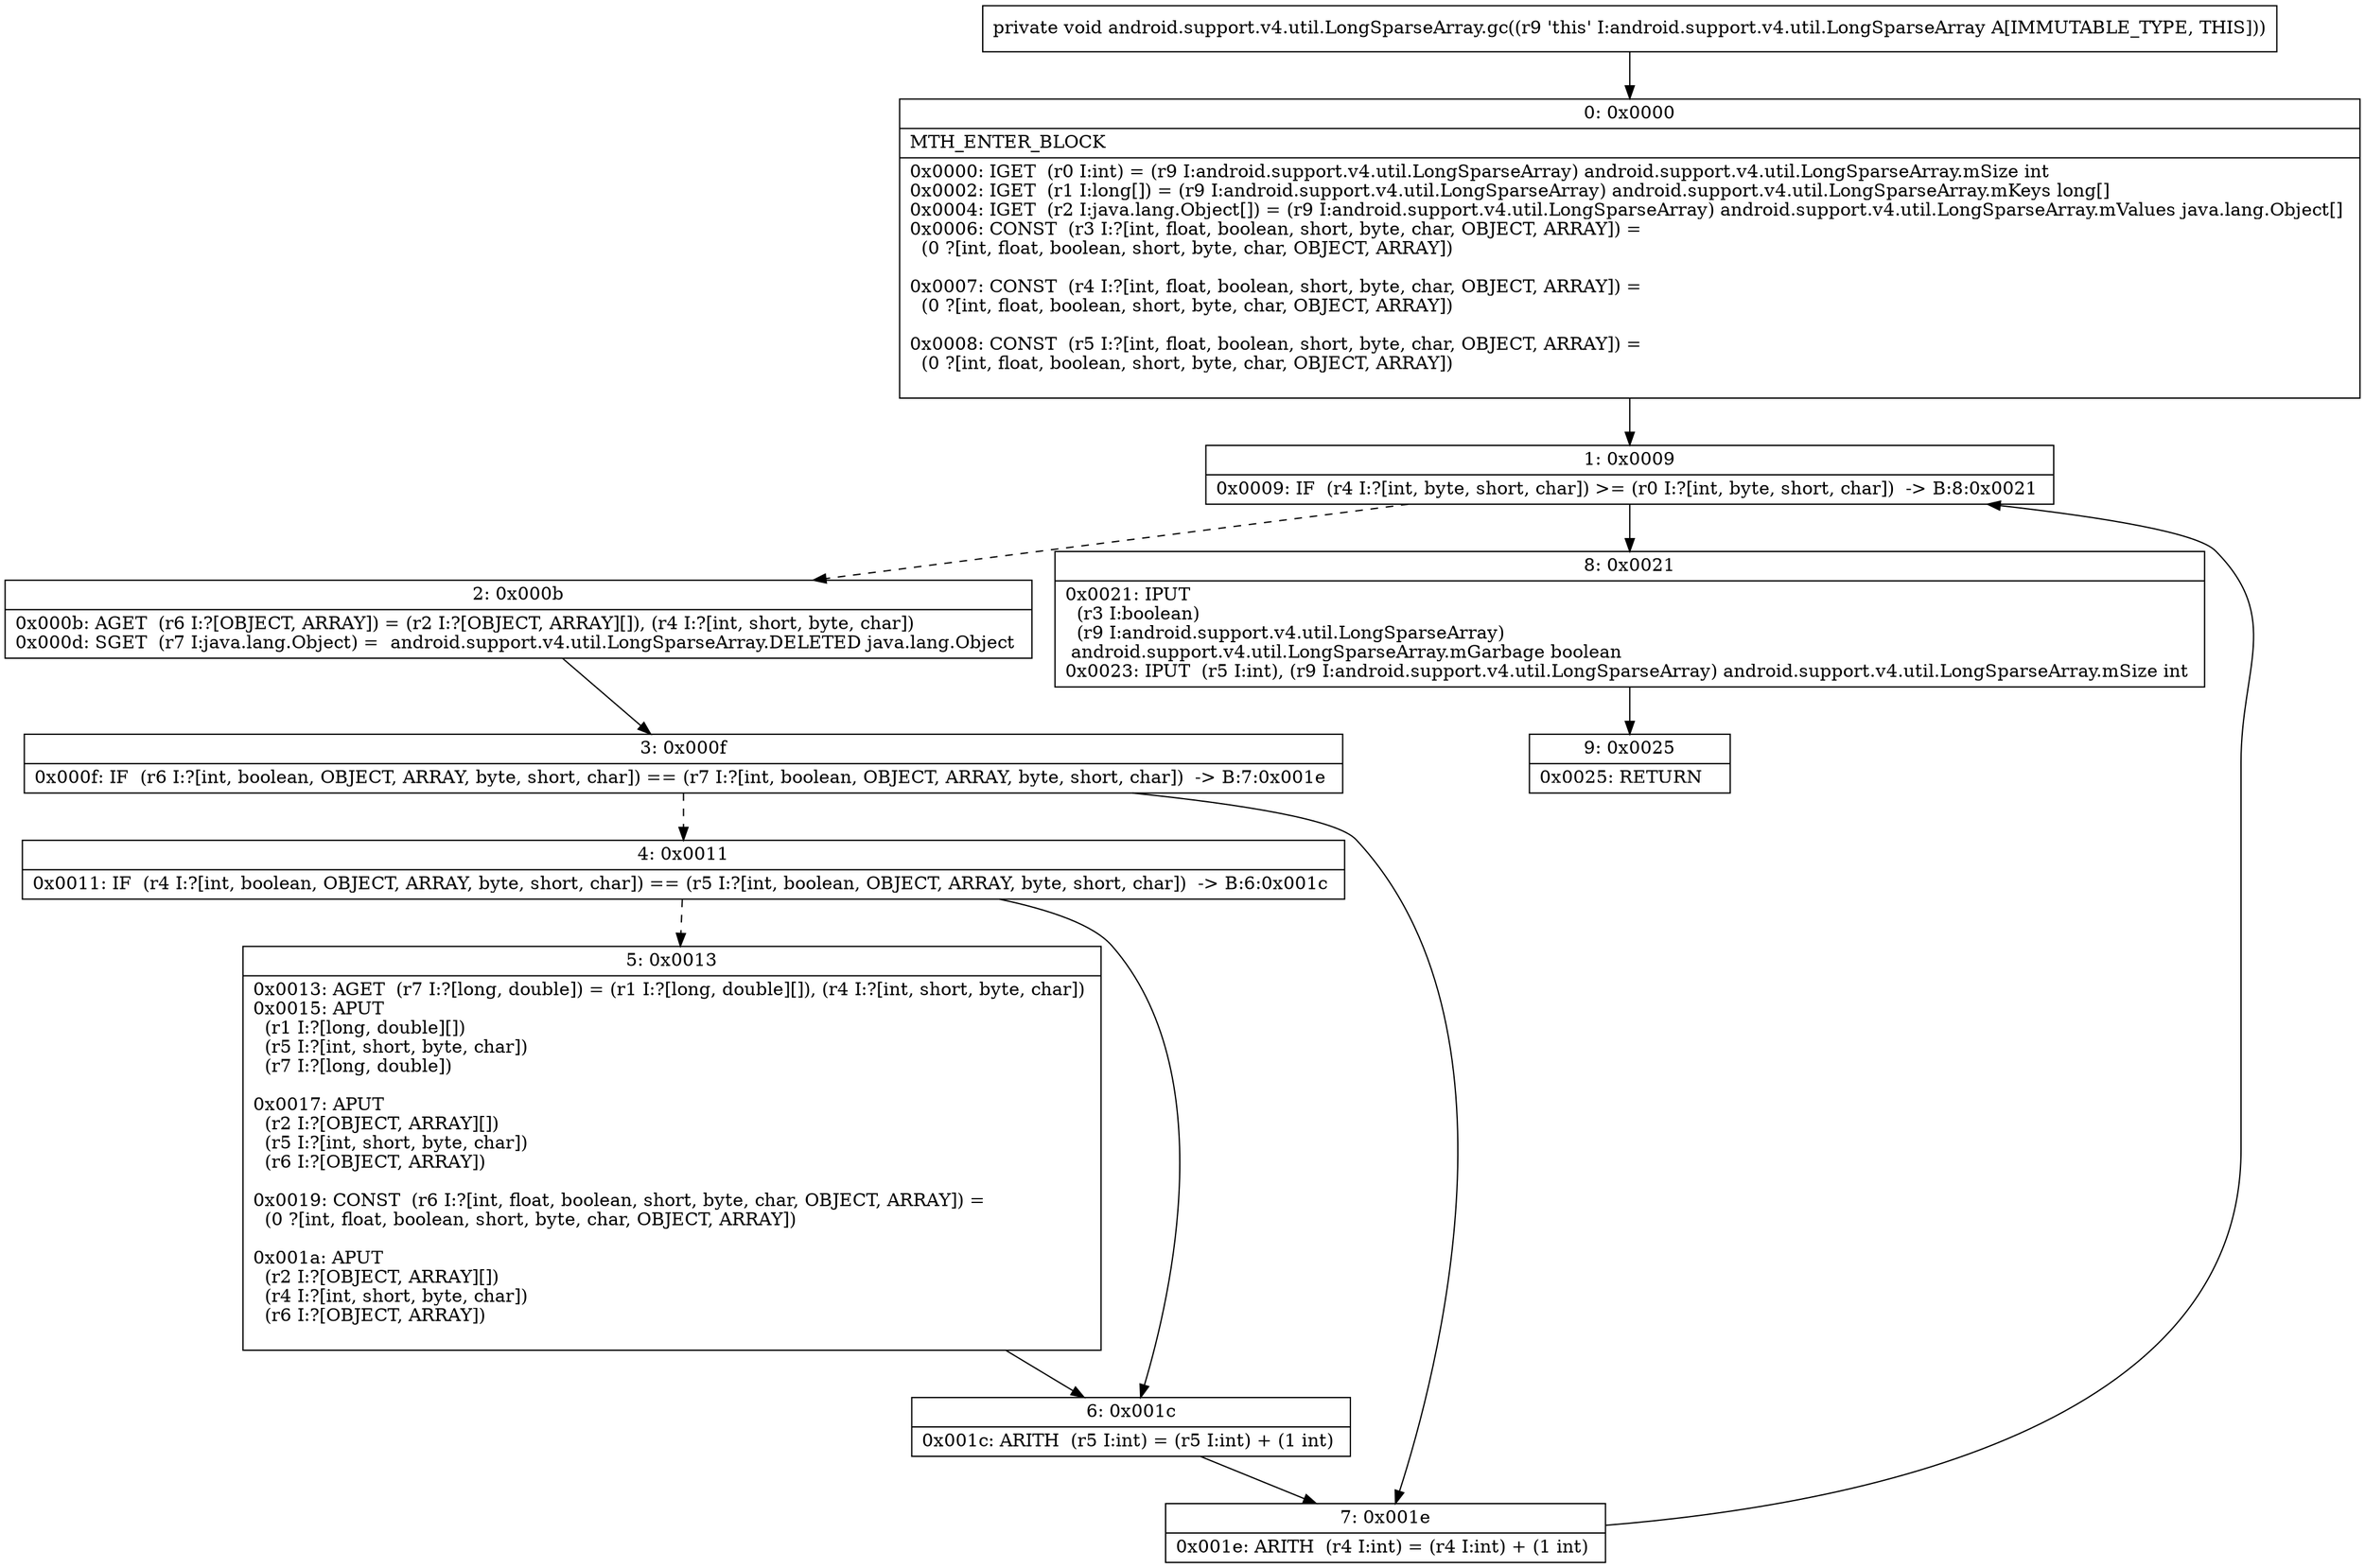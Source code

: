 digraph "CFG forandroid.support.v4.util.LongSparseArray.gc()V" {
Node_0 [shape=record,label="{0\:\ 0x0000|MTH_ENTER_BLOCK\l|0x0000: IGET  (r0 I:int) = (r9 I:android.support.v4.util.LongSparseArray) android.support.v4.util.LongSparseArray.mSize int \l0x0002: IGET  (r1 I:long[]) = (r9 I:android.support.v4.util.LongSparseArray) android.support.v4.util.LongSparseArray.mKeys long[] \l0x0004: IGET  (r2 I:java.lang.Object[]) = (r9 I:android.support.v4.util.LongSparseArray) android.support.v4.util.LongSparseArray.mValues java.lang.Object[] \l0x0006: CONST  (r3 I:?[int, float, boolean, short, byte, char, OBJECT, ARRAY]) = \l  (0 ?[int, float, boolean, short, byte, char, OBJECT, ARRAY])\l \l0x0007: CONST  (r4 I:?[int, float, boolean, short, byte, char, OBJECT, ARRAY]) = \l  (0 ?[int, float, boolean, short, byte, char, OBJECT, ARRAY])\l \l0x0008: CONST  (r5 I:?[int, float, boolean, short, byte, char, OBJECT, ARRAY]) = \l  (0 ?[int, float, boolean, short, byte, char, OBJECT, ARRAY])\l \l}"];
Node_1 [shape=record,label="{1\:\ 0x0009|0x0009: IF  (r4 I:?[int, byte, short, char]) \>= (r0 I:?[int, byte, short, char])  \-\> B:8:0x0021 \l}"];
Node_2 [shape=record,label="{2\:\ 0x000b|0x000b: AGET  (r6 I:?[OBJECT, ARRAY]) = (r2 I:?[OBJECT, ARRAY][]), (r4 I:?[int, short, byte, char]) \l0x000d: SGET  (r7 I:java.lang.Object) =  android.support.v4.util.LongSparseArray.DELETED java.lang.Object \l}"];
Node_3 [shape=record,label="{3\:\ 0x000f|0x000f: IF  (r6 I:?[int, boolean, OBJECT, ARRAY, byte, short, char]) == (r7 I:?[int, boolean, OBJECT, ARRAY, byte, short, char])  \-\> B:7:0x001e \l}"];
Node_4 [shape=record,label="{4\:\ 0x0011|0x0011: IF  (r4 I:?[int, boolean, OBJECT, ARRAY, byte, short, char]) == (r5 I:?[int, boolean, OBJECT, ARRAY, byte, short, char])  \-\> B:6:0x001c \l}"];
Node_5 [shape=record,label="{5\:\ 0x0013|0x0013: AGET  (r7 I:?[long, double]) = (r1 I:?[long, double][]), (r4 I:?[int, short, byte, char]) \l0x0015: APUT  \l  (r1 I:?[long, double][])\l  (r5 I:?[int, short, byte, char])\l  (r7 I:?[long, double])\l \l0x0017: APUT  \l  (r2 I:?[OBJECT, ARRAY][])\l  (r5 I:?[int, short, byte, char])\l  (r6 I:?[OBJECT, ARRAY])\l \l0x0019: CONST  (r6 I:?[int, float, boolean, short, byte, char, OBJECT, ARRAY]) = \l  (0 ?[int, float, boolean, short, byte, char, OBJECT, ARRAY])\l \l0x001a: APUT  \l  (r2 I:?[OBJECT, ARRAY][])\l  (r4 I:?[int, short, byte, char])\l  (r6 I:?[OBJECT, ARRAY])\l \l}"];
Node_6 [shape=record,label="{6\:\ 0x001c|0x001c: ARITH  (r5 I:int) = (r5 I:int) + (1 int) \l}"];
Node_7 [shape=record,label="{7\:\ 0x001e|0x001e: ARITH  (r4 I:int) = (r4 I:int) + (1 int) \l}"];
Node_8 [shape=record,label="{8\:\ 0x0021|0x0021: IPUT  \l  (r3 I:boolean)\l  (r9 I:android.support.v4.util.LongSparseArray)\l android.support.v4.util.LongSparseArray.mGarbage boolean \l0x0023: IPUT  (r5 I:int), (r9 I:android.support.v4.util.LongSparseArray) android.support.v4.util.LongSparseArray.mSize int \l}"];
Node_9 [shape=record,label="{9\:\ 0x0025|0x0025: RETURN   \l}"];
MethodNode[shape=record,label="{private void android.support.v4.util.LongSparseArray.gc((r9 'this' I:android.support.v4.util.LongSparseArray A[IMMUTABLE_TYPE, THIS])) }"];
MethodNode -> Node_0;
Node_0 -> Node_1;
Node_1 -> Node_2[style=dashed];
Node_1 -> Node_8;
Node_2 -> Node_3;
Node_3 -> Node_4[style=dashed];
Node_3 -> Node_7;
Node_4 -> Node_5[style=dashed];
Node_4 -> Node_6;
Node_5 -> Node_6;
Node_6 -> Node_7;
Node_7 -> Node_1;
Node_8 -> Node_9;
}

